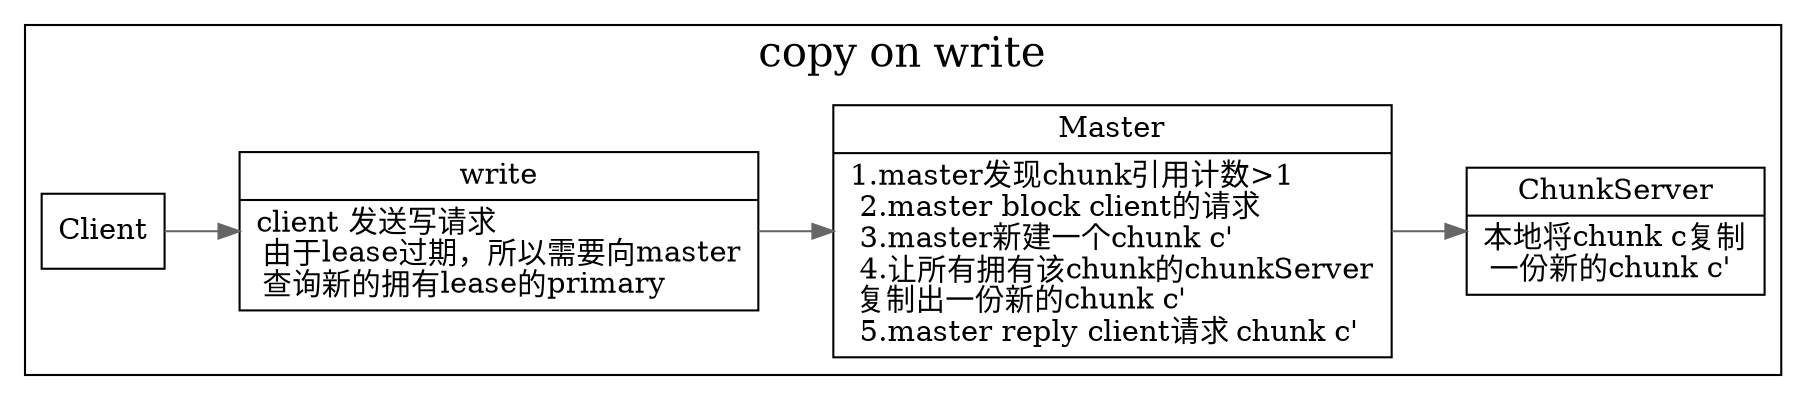 digraph snapshotcow {
  node[shape=box];
  edge[color=gray40];
  newrank=true;
  rankdir=LR;
  subgraph cluster_copy_on_write {
    graph[label="copy on write";fontsize=20;];
    Client -> req1 -> Master;
    req1[
      shape="record"
      label="{{
        write|
        client 发送写请求\l
        由于lease过期，所以需要向master\l
        查询新的拥有lease的primary\l
      }}"
    ];
    Master[
      shape="record"
      label="{{
        Master|
        1.master发现chunk引用计数\>1\l
        2.master block client的请求\l
        3.master新建一个chunk c'\l
        4.让所有拥有该chunk的chunkServer\l 
        复制出一份新的chunk c'\l
        5.master reply client请求 chunk c'\l
      }}"
    ];
    Master -> ChunkServer;
    ChunkServer[
      shape="record"
      label="{{
        ChunkServer|
        本地将chunk c复制\l 
        一份新的chunk c'\l
      }}"
    ];
  }
}
